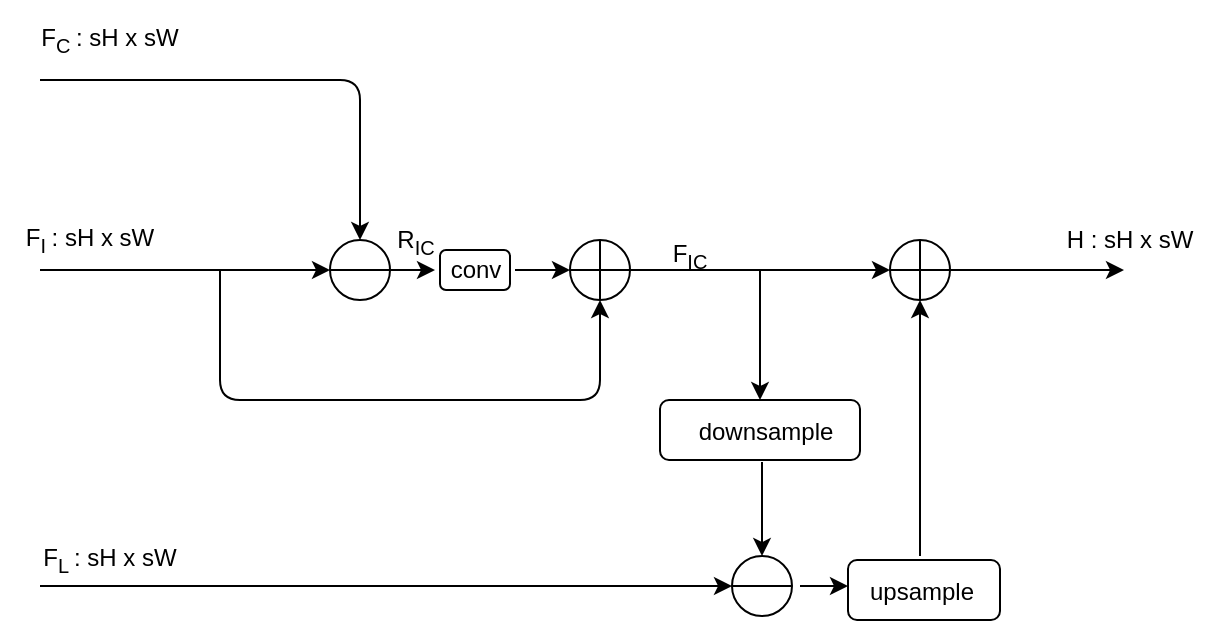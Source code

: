 <mxfile version="13.8.3" type="device"><diagram id="frBljwFskZsH60htWodZ" name="Page-1"><mxGraphModel dx="1133" dy="670" grid="1" gridSize="10" guides="1" tooltips="1" connect="1" arrows="1" fold="1" page="1" pageScale="1" pageWidth="850" pageHeight="1100" math="0" shadow="0"><root><mxCell id="0"/><mxCell id="1" parent="0"/><mxCell id="lM9YMN2Pf0pY36V0w69d-1" value="" style="endArrow=classic;html=1;" edge="1" parent="1"><mxGeometry width="50" height="50" relative="1" as="geometry"><mxPoint x="80" y="360" as="sourcePoint"/><mxPoint x="240" y="440" as="targetPoint"/><Array as="points"><mxPoint x="240" y="360"/></Array></mxGeometry></mxCell><mxCell id="lM9YMN2Pf0pY36V0w69d-2" value="" style="shape=orEllipse;perimeter=ellipsePerimeter;whiteSpace=wrap;html=1;backgroundOutline=1;" vertex="1" parent="1"><mxGeometry x="345" y="440" width="30" height="30" as="geometry"/></mxCell><mxCell id="lM9YMN2Pf0pY36V0w69d-3" value="" style="shape=lineEllipse;perimeter=ellipsePerimeter;whiteSpace=wrap;html=1;backgroundOutline=1;" vertex="1" parent="1"><mxGeometry x="225" y="440" width="30" height="30" as="geometry"/></mxCell><mxCell id="lM9YMN2Pf0pY36V0w69d-4" value="F&lt;sub&gt;C &lt;/sub&gt;: sH x sW" style="text;html=1;strokeColor=none;fillColor=none;align=center;verticalAlign=middle;whiteSpace=wrap;rounded=0;" vertex="1" parent="1"><mxGeometry x="70" y="320" width="90" height="40" as="geometry"/></mxCell><mxCell id="lM9YMN2Pf0pY36V0w69d-5" value="" style="endArrow=classic;html=1;entryX=0;entryY=0.5;entryDx=0;entryDy=0;" edge="1" parent="1" target="lM9YMN2Pf0pY36V0w69d-3"><mxGeometry width="50" height="50" relative="1" as="geometry"><mxPoint x="80" y="455" as="sourcePoint"/><mxPoint x="220" y="456" as="targetPoint"/></mxGeometry></mxCell><mxCell id="lM9YMN2Pf0pY36V0w69d-6" value="" style="endArrow=classic;html=1;entryX=0.5;entryY=1;entryDx=0;entryDy=0;" edge="1" parent="1" target="lM9YMN2Pf0pY36V0w69d-2"><mxGeometry width="50" height="50" relative="1" as="geometry"><mxPoint x="170" y="455" as="sourcePoint"/><mxPoint x="360" y="480" as="targetPoint"/><Array as="points"><mxPoint x="170" y="520"/><mxPoint x="360" y="520"/></Array></mxGeometry></mxCell><mxCell id="lM9YMN2Pf0pY36V0w69d-8" value="" style="endArrow=classic;html=1;exitX=1;exitY=0.5;exitDx=0;exitDy=0;entryX=0;entryY=0.5;entryDx=0;entryDy=0;" edge="1" parent="1" source="lM9YMN2Pf0pY36V0w69d-2" target="lM9YMN2Pf0pY36V0w69d-9"><mxGeometry width="50" height="50" relative="1" as="geometry"><mxPoint x="380" y="450" as="sourcePoint"/><mxPoint x="500" y="455" as="targetPoint"/></mxGeometry></mxCell><mxCell id="lM9YMN2Pf0pY36V0w69d-9" value="" style="shape=orEllipse;perimeter=ellipsePerimeter;whiteSpace=wrap;html=1;backgroundOutline=1;" vertex="1" parent="1"><mxGeometry x="505" y="440" width="30" height="30" as="geometry"/></mxCell><mxCell id="lM9YMN2Pf0pY36V0w69d-10" value="" style="endArrow=classic;html=1;exitX=1;exitY=0.5;exitDx=0;exitDy=0;" edge="1" parent="1" source="lM9YMN2Pf0pY36V0w69d-9"><mxGeometry width="50" height="50" relative="1" as="geometry"><mxPoint x="542" y="455" as="sourcePoint"/><mxPoint x="622" y="455" as="targetPoint"/></mxGeometry></mxCell><mxCell id="lM9YMN2Pf0pY36V0w69d-11" value="" style="endArrow=classic;html=1;entryX=0.5;entryY=0;entryDx=0;entryDy=0;" edge="1" parent="1" target="lM9YMN2Pf0pY36V0w69d-13"><mxGeometry width="50" height="50" relative="1" as="geometry"><mxPoint x="440" y="455" as="sourcePoint"/><mxPoint x="440" y="515" as="targetPoint"/></mxGeometry></mxCell><mxCell id="lM9YMN2Pf0pY36V0w69d-13" value="" style="rounded=1;whiteSpace=wrap;html=1;" vertex="1" parent="1"><mxGeometry x="390" y="520" width="100" height="30" as="geometry"/></mxCell><mxCell id="lM9YMN2Pf0pY36V0w69d-12" value="&lt;div&gt;downsample&lt;/div&gt;&lt;div&gt;&lt;br&gt;&lt;/div&gt;" style="text;html=1;strokeColor=none;fillColor=none;align=center;verticalAlign=middle;whiteSpace=wrap;rounded=0;" vertex="1" parent="1"><mxGeometry x="423" y="533" width="40" height="20" as="geometry"/></mxCell><mxCell id="lM9YMN2Pf0pY36V0w69d-16" value="" style="endArrow=classic;html=1;exitX=0.5;exitY=1;exitDx=0;exitDy=0;" edge="1" parent="1"><mxGeometry width="50" height="50" relative="1" as="geometry"><mxPoint x="441" y="551" as="sourcePoint"/><mxPoint x="441" y="598" as="targetPoint"/></mxGeometry></mxCell><mxCell id="lM9YMN2Pf0pY36V0w69d-17" value="" style="shape=lineEllipse;perimeter=ellipsePerimeter;whiteSpace=wrap;html=1;backgroundOutline=1;" vertex="1" parent="1"><mxGeometry x="426" y="598" width="30" height="30" as="geometry"/></mxCell><mxCell id="lM9YMN2Pf0pY36V0w69d-18" value="" style="endArrow=classic;html=1;exitX=1;exitY=0.5;exitDx=0;exitDy=0;" edge="1" parent="1"><mxGeometry width="50" height="50" relative="1" as="geometry"><mxPoint x="460" y="613" as="sourcePoint"/><mxPoint x="484" y="613" as="targetPoint"/></mxGeometry></mxCell><mxCell id="lM9YMN2Pf0pY36V0w69d-19" value="" style="rounded=1;whiteSpace=wrap;html=1;" vertex="1" parent="1"><mxGeometry x="484" y="600" width="76" height="30" as="geometry"/></mxCell><mxCell id="lM9YMN2Pf0pY36V0w69d-20" value="upsample" style="text;html=1;strokeColor=none;fillColor=none;align=center;verticalAlign=middle;whiteSpace=wrap;rounded=0;" vertex="1" parent="1"><mxGeometry x="501" y="606" width="40" height="20" as="geometry"/></mxCell><mxCell id="lM9YMN2Pf0pY36V0w69d-21" value="" style="endArrow=classic;html=1;entryX=0.5;entryY=1;entryDx=0;entryDy=0;" edge="1" parent="1" target="lM9YMN2Pf0pY36V0w69d-9"><mxGeometry width="50" height="50" relative="1" as="geometry"><mxPoint x="520" y="598" as="sourcePoint"/><mxPoint x="520.71" y="478" as="targetPoint"/></mxGeometry></mxCell><mxCell id="lM9YMN2Pf0pY36V0w69d-22" value="" style="endArrow=classic;html=1;entryX=0;entryY=0.5;entryDx=0;entryDy=0;" edge="1" parent="1" target="lM9YMN2Pf0pY36V0w69d-17"><mxGeometry width="50" height="50" relative="1" as="geometry"><mxPoint x="80" y="613" as="sourcePoint"/><mxPoint x="580" y="410" as="targetPoint"/></mxGeometry></mxCell><mxCell id="lM9YMN2Pf0pY36V0w69d-23" value="F&lt;sub&gt;L &lt;/sub&gt;: sH x sW" style="text;html=1;strokeColor=none;fillColor=none;align=center;verticalAlign=middle;whiteSpace=wrap;rounded=0;" vertex="1" parent="1"><mxGeometry x="70" y="580" width="90" height="40" as="geometry"/></mxCell><mxCell id="lM9YMN2Pf0pY36V0w69d-24" value="F&lt;sub&gt;I &lt;/sub&gt;: sH x sW" style="text;html=1;strokeColor=none;fillColor=none;align=center;verticalAlign=middle;whiteSpace=wrap;rounded=0;" vertex="1" parent="1"><mxGeometry x="60" y="420" width="90" height="40" as="geometry"/></mxCell><mxCell id="lM9YMN2Pf0pY36V0w69d-26" value="H : sH x sW" style="text;html=1;strokeColor=none;fillColor=none;align=center;verticalAlign=middle;whiteSpace=wrap;rounded=0;" vertex="1" parent="1"><mxGeometry x="580" y="420" width="90" height="40" as="geometry"/></mxCell><mxCell id="lM9YMN2Pf0pY36V0w69d-27" value="R&lt;sub&gt;IC&lt;/sub&gt;" style="text;html=1;strokeColor=none;fillColor=none;align=center;verticalAlign=middle;whiteSpace=wrap;rounded=0;" vertex="1" parent="1"><mxGeometry x="248" y="431" width="40" height="20" as="geometry"/></mxCell><mxCell id="lM9YMN2Pf0pY36V0w69d-28" value="F&lt;sub&gt;IC&lt;/sub&gt;" style="text;html=1;strokeColor=none;fillColor=none;align=center;verticalAlign=middle;whiteSpace=wrap;rounded=0;" vertex="1" parent="1"><mxGeometry x="385" y="438" width="40" height="20" as="geometry"/></mxCell><mxCell id="lM9YMN2Pf0pY36V0w69d-30" value="" style="rounded=1;whiteSpace=wrap;html=1;" vertex="1" parent="1"><mxGeometry x="280" y="445" width="35" height="20" as="geometry"/></mxCell><mxCell id="lM9YMN2Pf0pY36V0w69d-31" value="conv" style="text;html=1;strokeColor=none;fillColor=none;align=center;verticalAlign=middle;whiteSpace=wrap;rounded=0;" vertex="1" parent="1"><mxGeometry x="277.5" y="445" width="40" height="20" as="geometry"/></mxCell><mxCell id="lM9YMN2Pf0pY36V0w69d-32" value="" style="endArrow=classic;html=1;exitX=1;exitY=0.5;exitDx=0;exitDy=0;entryX=0;entryY=0.5;entryDx=0;entryDy=0;" edge="1" parent="1" source="lM9YMN2Pf0pY36V0w69d-3" target="lM9YMN2Pf0pY36V0w69d-31"><mxGeometry width="50" height="50" relative="1" as="geometry"><mxPoint x="510" y="460" as="sourcePoint"/><mxPoint x="560" y="410" as="targetPoint"/></mxGeometry></mxCell><mxCell id="lM9YMN2Pf0pY36V0w69d-33" value="" style="endArrow=classic;html=1;exitX=1;exitY=0.5;exitDx=0;exitDy=0;entryX=0;entryY=0.5;entryDx=0;entryDy=0;" edge="1" parent="1" source="lM9YMN2Pf0pY36V0w69d-31" target="lM9YMN2Pf0pY36V0w69d-2"><mxGeometry width="50" height="50" relative="1" as="geometry"><mxPoint x="510" y="460" as="sourcePoint"/><mxPoint x="560" y="410" as="targetPoint"/></mxGeometry></mxCell></root></mxGraphModel></diagram></mxfile>